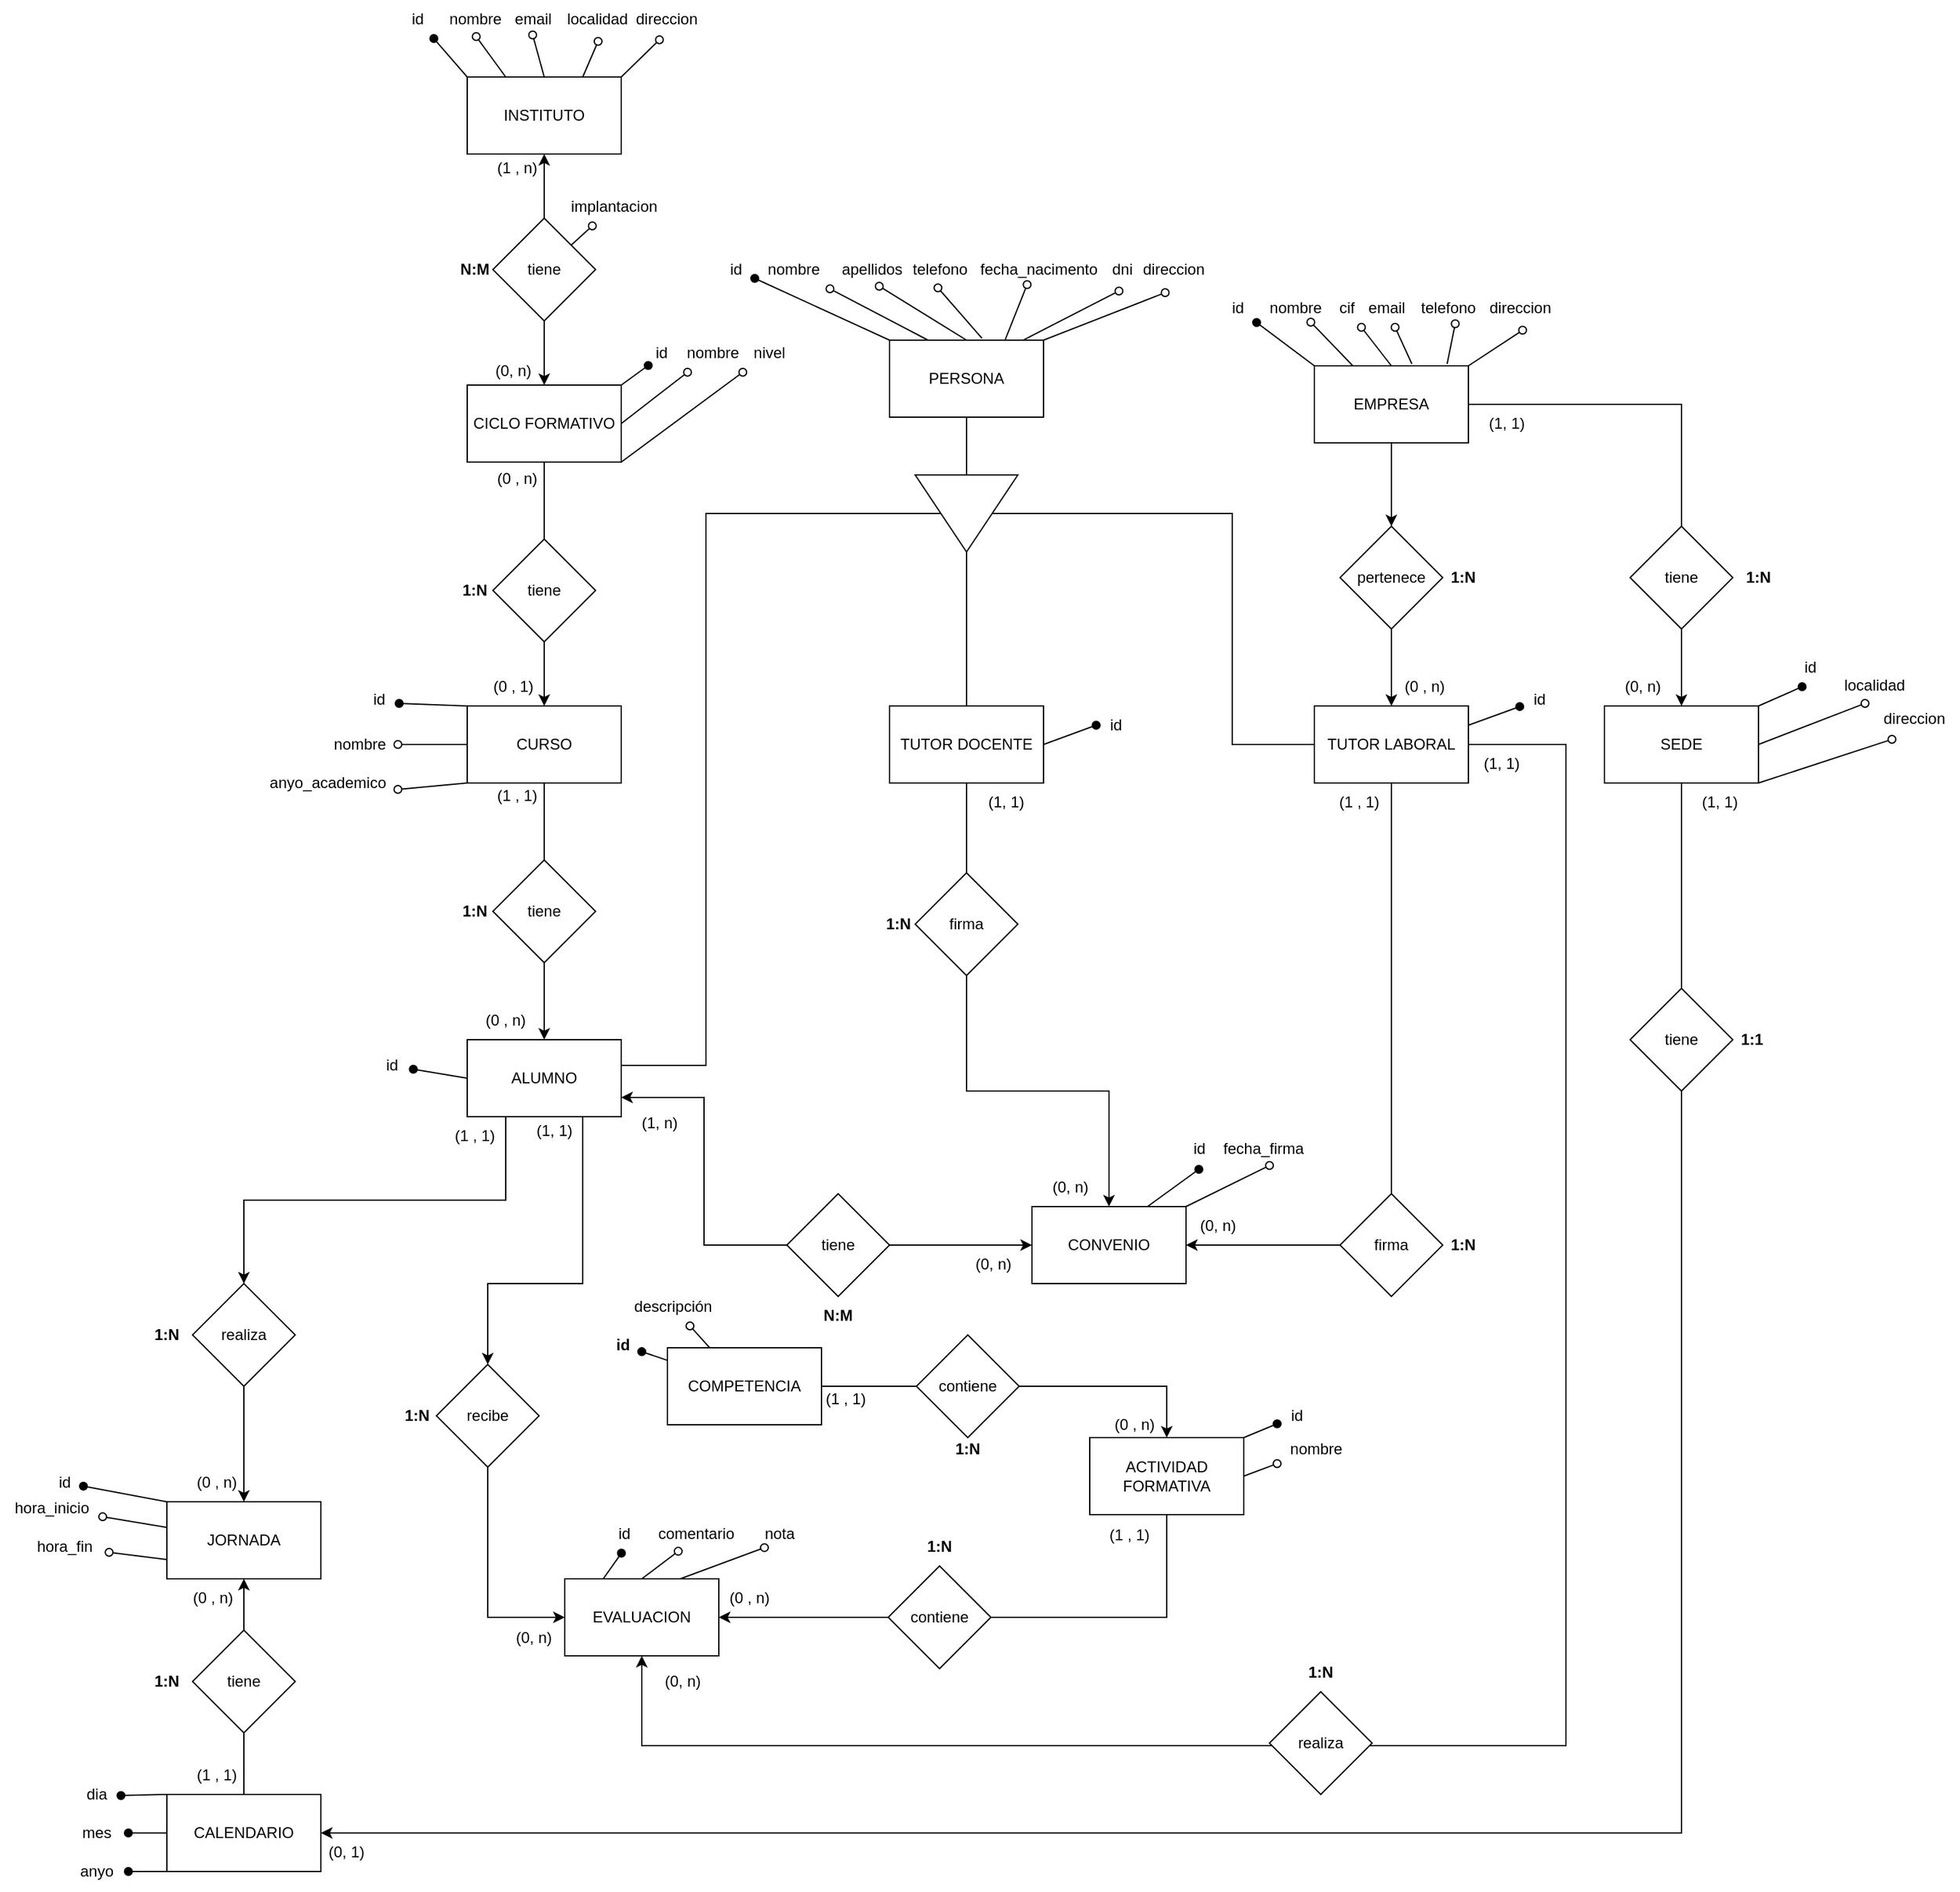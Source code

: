 <mxfile version="26.1.3" pages="2">
  <diagram name="Página-1" id="e_0wsC6TIL103NjYNLuy">
    <mxGraphModel grid="1" page="1" gridSize="10" guides="1" tooltips="1" connect="1" arrows="1" fold="1" pageScale="1" pageWidth="827" pageHeight="1169" math="0" shadow="0">
      <root>
        <mxCell id="0" />
        <mxCell id="1" parent="0" />
        <mxCell id="Tgz7Qvu2k7bWYLfT2SAW-34" style="edgeStyle=orthogonalEdgeStyle;rounded=0;orthogonalLoop=1;jettySize=auto;html=1;entryX=0.5;entryY=0;entryDx=0;entryDy=0;endArrow=none;startFill=1;startArrow=classic;" edge="1" parent="1" source="kP8dAD_jrm5b0dCdeW7q-1" target="Tgz7Qvu2k7bWYLfT2SAW-30">
          <mxGeometry relative="1" as="geometry" />
        </mxCell>
        <mxCell id="Tgz7Qvu2k7bWYLfT2SAW-71" style="rounded=0;orthogonalLoop=1;jettySize=auto;html=1;exitX=0;exitY=0;exitDx=0;exitDy=0;endArrow=oval;endFill=1;" edge="1" parent="1" source="kP8dAD_jrm5b0dCdeW7q-1" target="Tgz7Qvu2k7bWYLfT2SAW-65">
          <mxGeometry relative="1" as="geometry" />
        </mxCell>
        <mxCell id="kP8dAD_jrm5b0dCdeW7q-1" value="INSTITUTO" style="rounded=0;whiteSpace=wrap;html=1;" vertex="1" parent="1">
          <mxGeometry x="24" y="10" width="120" height="60" as="geometry" />
        </mxCell>
        <mxCell id="i2WU7JlJFQg8zrvrk9Qy-19" style="rounded=0;orthogonalLoop=1;jettySize=auto;html=1;exitX=1;exitY=0;exitDx=0;exitDy=0;endArrow=oval;endFill=1;" edge="1" parent="1" source="kP8dAD_jrm5b0dCdeW7q-2" target="i2WU7JlJFQg8zrvrk9Qy-14">
          <mxGeometry relative="1" as="geometry" />
        </mxCell>
        <mxCell id="i2WU7JlJFQg8zrvrk9Qy-20" style="rounded=0;orthogonalLoop=1;jettySize=auto;html=1;exitX=1;exitY=0.5;exitDx=0;exitDy=0;endArrow=oval;endFill=0;" edge="1" parent="1" source="kP8dAD_jrm5b0dCdeW7q-2" target="i2WU7JlJFQg8zrvrk9Qy-16">
          <mxGeometry relative="1" as="geometry" />
        </mxCell>
        <mxCell id="jyFi_7OY-xpQh8csej5u-14" style="edgeStyle=orthogonalEdgeStyle;rounded=0;orthogonalLoop=1;jettySize=auto;html=1;" edge="1" parent="1" source="jyFi_7OY-xpQh8csej5u-16" target="kP8dAD_jrm5b0dCdeW7q-4">
          <mxGeometry relative="1" as="geometry" />
        </mxCell>
        <mxCell id="kP8dAD_jrm5b0dCdeW7q-2" value="ACTIVIDAD FORMATIVA" style="rounded=0;whiteSpace=wrap;html=1;" vertex="1" parent="1">
          <mxGeometry x="509" y="1070" width="120" height="60" as="geometry" />
        </mxCell>
        <mxCell id="i2WU7JlJFQg8zrvrk9Qy-66" style="rounded=0;orthogonalLoop=1;jettySize=auto;html=1;exitX=0;exitY=0.5;exitDx=0;exitDy=0;endArrow=oval;endFill=1;" edge="1" parent="1" source="kP8dAD_jrm5b0dCdeW7q-3" target="i2WU7JlJFQg8zrvrk9Qy-50">
          <mxGeometry relative="1" as="geometry" />
        </mxCell>
        <mxCell id="i2WU7JlJFQg8zrvrk9Qy-67" style="rounded=0;orthogonalLoop=1;jettySize=auto;html=1;exitX=0;exitY=1;exitDx=0;exitDy=0;endArrow=oval;endFill=1;" edge="1" parent="1" source="kP8dAD_jrm5b0dCdeW7q-3" target="i2WU7JlJFQg8zrvrk9Qy-46">
          <mxGeometry relative="1" as="geometry" />
        </mxCell>
        <mxCell id="kP8dAD_jrm5b0dCdeW7q-3" value="CALENDARIO" style="rounded=0;whiteSpace=wrap;html=1;" vertex="1" parent="1">
          <mxGeometry x="-210" y="1348" width="120" height="60" as="geometry" />
        </mxCell>
        <mxCell id="kP8dAD_jrm5b0dCdeW7q-4" value="EVALUACION" style="rounded=0;whiteSpace=wrap;html=1;" vertex="1" parent="1">
          <mxGeometry x="100" y="1180" width="120" height="60" as="geometry" />
        </mxCell>
        <mxCell id="Tgz7Qvu2k7bWYLfT2SAW-111" style="rounded=0;orthogonalLoop=1;jettySize=auto;html=1;exitX=0;exitY=0;exitDx=0;exitDy=0;endArrow=oval;endFill=1;" edge="1" parent="1" source="kP8dAD_jrm5b0dCdeW7q-5" target="Tgz7Qvu2k7bWYLfT2SAW-105">
          <mxGeometry relative="1" as="geometry" />
        </mxCell>
        <mxCell id="Tgz7Qvu2k7bWYLfT2SAW-113" style="rounded=0;orthogonalLoop=1;jettySize=auto;html=1;exitX=0.5;exitY=0;exitDx=0;exitDy=0;endArrow=oval;endFill=0;" edge="1" parent="1" source="kP8dAD_jrm5b0dCdeW7q-5" target="Tgz7Qvu2k7bWYLfT2SAW-107">
          <mxGeometry relative="1" as="geometry" />
        </mxCell>
        <mxCell id="Tgz7Qvu2k7bWYLfT2SAW-114" style="rounded=0;orthogonalLoop=1;jettySize=auto;html=1;exitX=0.633;exitY=-0.025;exitDx=0;exitDy=0;endArrow=oval;endFill=0;exitPerimeter=0;" edge="1" parent="1" source="kP8dAD_jrm5b0dCdeW7q-5" target="Tgz7Qvu2k7bWYLfT2SAW-108">
          <mxGeometry relative="1" as="geometry" />
        </mxCell>
        <mxCell id="8JAtajd1r-GjUV28Kf3z-34" style="edgeStyle=orthogonalEdgeStyle;rounded=0;orthogonalLoop=1;jettySize=auto;html=1;exitX=0.5;exitY=1;exitDx=0;exitDy=0;entryX=0.5;entryY=0;entryDx=0;entryDy=0;" edge="1" parent="1" source="kP8dAD_jrm5b0dCdeW7q-5" target="Tgz7Qvu2k7bWYLfT2SAW-8">
          <mxGeometry relative="1" as="geometry" />
        </mxCell>
        <mxCell id="8JAtajd1r-GjUV28Kf3z-35" style="edgeStyle=orthogonalEdgeStyle;rounded=0;orthogonalLoop=1;jettySize=auto;html=1;entryX=0.5;entryY=0;entryDx=0;entryDy=0;endArrow=none;startFill=0;" edge="1" parent="1" source="kP8dAD_jrm5b0dCdeW7q-5" target="8JAtajd1r-GjUV28Kf3z-32">
          <mxGeometry relative="1" as="geometry" />
        </mxCell>
        <mxCell id="kP8dAD_jrm5b0dCdeW7q-5" value="EMPRESA" style="rounded=0;whiteSpace=wrap;html=1;" vertex="1" parent="1">
          <mxGeometry x="684" y="235" width="120" height="60" as="geometry" />
        </mxCell>
        <mxCell id="8JAtajd1r-GjUV28Kf3z-18" style="rounded=0;orthogonalLoop=1;jettySize=auto;html=1;exitX=0.75;exitY=0;exitDx=0;exitDy=0;entryX=0.5;entryY=1.033;entryDx=0;entryDy=0;entryPerimeter=0;endArrow=oval;endFill=1;" edge="1" parent="1" source="kP8dAD_jrm5b0dCdeW7q-6" target="8JAtajd1r-GjUV28Kf3z-20">
          <mxGeometry relative="1" as="geometry">
            <mxPoint x="570" y="820" as="targetPoint" />
          </mxGeometry>
        </mxCell>
        <mxCell id="8JAtajd1r-GjUV28Kf3z-19" style="rounded=0;orthogonalLoop=1;jettySize=auto;html=1;exitX=1;exitY=0;exitDx=0;exitDy=0;entryX=0.556;entryY=0.933;entryDx=0;entryDy=0;entryPerimeter=0;endArrow=oval;endFill=0;" edge="1" parent="1" source="kP8dAD_jrm5b0dCdeW7q-6" target="8JAtajd1r-GjUV28Kf3z-21">
          <mxGeometry relative="1" as="geometry">
            <mxPoint x="610" y="820" as="targetPoint" />
          </mxGeometry>
        </mxCell>
        <mxCell id="kP8dAD_jrm5b0dCdeW7q-6" value="CONVENIO" style="rounded=0;whiteSpace=wrap;html=1;" vertex="1" parent="1">
          <mxGeometry x="464" y="890" width="120" height="60" as="geometry" />
        </mxCell>
        <mxCell id="Tgz7Qvu2k7bWYLfT2SAW-37" style="edgeStyle=orthogonalEdgeStyle;rounded=0;orthogonalLoop=1;jettySize=auto;html=1;entryX=0.5;entryY=0;entryDx=0;entryDy=0;endArrow=none;startFill=0;" edge="1" parent="1" source="kP8dAD_jrm5b0dCdeW7q-7" target="Tgz7Qvu2k7bWYLfT2SAW-31">
          <mxGeometry relative="1" as="geometry" />
        </mxCell>
        <mxCell id="Tgz7Qvu2k7bWYLfT2SAW-80" style="rounded=0;orthogonalLoop=1;jettySize=auto;html=1;exitX=1;exitY=0;exitDx=0;exitDy=0;endArrow=oval;endFill=1;entryX=0.167;entryY=0.825;entryDx=0;entryDy=0;entryPerimeter=0;" edge="1" parent="1" source="kP8dAD_jrm5b0dCdeW7q-7" target="Tgz7Qvu2k7bWYLfT2SAW-77">
          <mxGeometry relative="1" as="geometry" />
        </mxCell>
        <mxCell id="Tgz7Qvu2k7bWYLfT2SAW-81" style="rounded=0;orthogonalLoop=1;jettySize=auto;html=1;exitX=1;exitY=0.5;exitDx=0;exitDy=0;endArrow=oval;endFill=0;" edge="1" parent="1" source="kP8dAD_jrm5b0dCdeW7q-7" target="Tgz7Qvu2k7bWYLfT2SAW-78">
          <mxGeometry relative="1" as="geometry" />
        </mxCell>
        <mxCell id="Tgz7Qvu2k7bWYLfT2SAW-82" style="rounded=0;orthogonalLoop=1;jettySize=auto;html=1;exitX=1;exitY=1;exitDx=0;exitDy=0;endArrow=oval;endFill=0;" edge="1" parent="1" source="kP8dAD_jrm5b0dCdeW7q-7" target="Tgz7Qvu2k7bWYLfT2SAW-79">
          <mxGeometry relative="1" as="geometry" />
        </mxCell>
        <mxCell id="kP8dAD_jrm5b0dCdeW7q-7" value="CICLO FORMATIVO" style="rounded=0;whiteSpace=wrap;html=1;" vertex="1" parent="1">
          <mxGeometry x="24" y="250" width="120" height="60" as="geometry" />
        </mxCell>
        <mxCell id="Tgz7Qvu2k7bWYLfT2SAW-39" style="edgeStyle=orthogonalEdgeStyle;rounded=0;orthogonalLoop=1;jettySize=auto;html=1;entryX=0.5;entryY=0;entryDx=0;entryDy=0;endArrow=none;startFill=0;" edge="1" parent="1" source="kP8dAD_jrm5b0dCdeW7q-8" target="Tgz7Qvu2k7bWYLfT2SAW-33">
          <mxGeometry relative="1" as="geometry" />
        </mxCell>
        <mxCell id="8JAtajd1r-GjUV28Kf3z-9" style="rounded=0;orthogonalLoop=1;jettySize=auto;html=1;exitX=0;exitY=0.5;exitDx=0;exitDy=0;endArrow=oval;endFill=0;" edge="1" parent="1" source="kP8dAD_jrm5b0dCdeW7q-8" target="8JAtajd1r-GjUV28Kf3z-5">
          <mxGeometry relative="1" as="geometry" />
        </mxCell>
        <mxCell id="kP8dAD_jrm5b0dCdeW7q-8" value="CURSO" style="rounded=0;whiteSpace=wrap;html=1;" vertex="1" parent="1">
          <mxGeometry x="24" y="500" width="120" height="60" as="geometry" />
        </mxCell>
        <mxCell id="8JAtajd1r-GjUV28Kf3z-12" style="rounded=0;orthogonalLoop=1;jettySize=auto;html=1;exitX=1;exitY=0.25;exitDx=0;exitDy=0;endArrow=oval;endFill=1;" edge="1" parent="1" source="kP8dAD_jrm5b0dCdeW7q-10" target="8JAtajd1r-GjUV28Kf3z-11">
          <mxGeometry relative="1" as="geometry" />
        </mxCell>
        <mxCell id="jyFi_7OY-xpQh8csej5u-11" style="edgeStyle=orthogonalEdgeStyle;rounded=0;orthogonalLoop=1;jettySize=auto;html=1;exitX=1;exitY=0.75;exitDx=0;exitDy=0;" edge="1" parent="1" source="jyFi_7OY-xpQh8csej5u-13" target="kP8dAD_jrm5b0dCdeW7q-4">
          <mxGeometry relative="1" as="geometry">
            <Array as="points">
              <mxPoint x="160" y="1310" />
            </Array>
          </mxGeometry>
        </mxCell>
        <mxCell id="kP8dAD_jrm5b0dCdeW7q-10" value="TUTOR LABORAL" style="rounded=0;whiteSpace=wrap;html=1;" vertex="1" parent="1">
          <mxGeometry x="684" y="500" width="120" height="60" as="geometry" />
        </mxCell>
        <mxCell id="i2WU7JlJFQg8zrvrk9Qy-12" style="edgeStyle=orthogonalEdgeStyle;rounded=0;orthogonalLoop=1;jettySize=auto;html=1;exitX=1;exitY=0.75;exitDx=0;exitDy=0;entryX=0;entryY=0.5;entryDx=0;entryDy=0;startArrow=classic;startFill=1;endArrow=none;endFill=1;" edge="1" parent="1" source="kP8dAD_jrm5b0dCdeW7q-11" target="i2WU7JlJFQg8zrvrk9Qy-11">
          <mxGeometry relative="1" as="geometry" />
        </mxCell>
        <mxCell id="i2WU7JlJFQg8zrvrk9Qy-34" style="edgeStyle=orthogonalEdgeStyle;rounded=0;orthogonalLoop=1;jettySize=auto;html=1;exitX=0.25;exitY=1;exitDx=0;exitDy=0;entryX=0.5;entryY=0;entryDx=0;entryDy=0;" edge="1" parent="1" source="kP8dAD_jrm5b0dCdeW7q-11" target="i2WU7JlJFQg8zrvrk9Qy-4">
          <mxGeometry relative="1" as="geometry" />
        </mxCell>
        <mxCell id="kP8dAD_jrm5b0dCdeW7q-11" value="ALUMNO" style="rounded=0;whiteSpace=wrap;html=1;" vertex="1" parent="1">
          <mxGeometry x="24" y="760" width="120" height="60" as="geometry" />
        </mxCell>
        <mxCell id="Tgz7Qvu2k7bWYLfT2SAW-27" style="edgeStyle=orthogonalEdgeStyle;rounded=0;orthogonalLoop=1;jettySize=auto;html=1;entryX=0.5;entryY=0;entryDx=0;entryDy=0;endArrow=none;startFill=0;" edge="1" parent="1" source="kP8dAD_jrm5b0dCdeW7q-13" target="Tgz7Qvu2k7bWYLfT2SAW-26">
          <mxGeometry relative="1" as="geometry" />
        </mxCell>
        <mxCell id="kP8dAD_jrm5b0dCdeW7q-13" value="TUTOR DOCENTE" style="rounded=0;whiteSpace=wrap;html=1;" vertex="1" parent="1">
          <mxGeometry x="353" y="500" width="120" height="60" as="geometry" />
        </mxCell>
        <mxCell id="Tgz7Qvu2k7bWYLfT2SAW-117" style="rounded=0;orthogonalLoop=1;jettySize=auto;html=1;exitX=1;exitY=0;exitDx=0;exitDy=0;entryX=0.3;entryY=1;entryDx=0;entryDy=0;entryPerimeter=0;endArrow=oval;endFill=1;" edge="1" parent="1" source="kP8dAD_jrm5b0dCdeW7q-26" target="Tgz7Qvu2k7bWYLfT2SAW-118">
          <mxGeometry relative="1" as="geometry">
            <mxPoint x="1086" y="465" as="targetPoint" />
          </mxGeometry>
        </mxCell>
        <mxCell id="kP8dAD_jrm5b0dCdeW7q-26" value="SEDE" style="whiteSpace=wrap;html=1;" vertex="1" parent="1">
          <mxGeometry x="910" y="500" width="120" height="60" as="geometry" />
        </mxCell>
        <mxCell id="Tgz7Qvu2k7bWYLfT2SAW-11" style="edgeStyle=orthogonalEdgeStyle;rounded=0;orthogonalLoop=1;jettySize=auto;html=1;entryX=0.5;entryY=0;entryDx=0;entryDy=0;" edge="1" parent="1" source="Tgz7Qvu2k7bWYLfT2SAW-8" target="kP8dAD_jrm5b0dCdeW7q-10">
          <mxGeometry relative="1" as="geometry" />
        </mxCell>
        <mxCell id="Tgz7Qvu2k7bWYLfT2SAW-8" value="pertenece" style="rhombus;whiteSpace=wrap;html=1;" vertex="1" parent="1">
          <mxGeometry x="704" y="360" width="80" height="80" as="geometry" />
        </mxCell>
        <mxCell id="Tgz7Qvu2k7bWYLfT2SAW-14" style="edgeStyle=orthogonalEdgeStyle;rounded=0;orthogonalLoop=1;jettySize=auto;html=1;entryX=1;entryY=0.5;entryDx=0;entryDy=0;" edge="1" parent="1" source="Tgz7Qvu2k7bWYLfT2SAW-12" target="kP8dAD_jrm5b0dCdeW7q-6">
          <mxGeometry relative="1" as="geometry" />
        </mxCell>
        <mxCell id="8JAtajd1r-GjUV28Kf3z-22" style="edgeStyle=orthogonalEdgeStyle;rounded=0;orthogonalLoop=1;jettySize=auto;html=1;exitX=0.5;exitY=0;exitDx=0;exitDy=0;endArrow=none;startFill=0;" edge="1" parent="1" source="Tgz7Qvu2k7bWYLfT2SAW-12" target="kP8dAD_jrm5b0dCdeW7q-10">
          <mxGeometry relative="1" as="geometry" />
        </mxCell>
        <mxCell id="Tgz7Qvu2k7bWYLfT2SAW-12" value="firma" style="rhombus;whiteSpace=wrap;html=1;" vertex="1" parent="1">
          <mxGeometry x="704" y="880" width="80" height="80" as="geometry" />
        </mxCell>
        <mxCell id="Tgz7Qvu2k7bWYLfT2SAW-59" style="edgeStyle=orthogonalEdgeStyle;rounded=0;orthogonalLoop=1;jettySize=auto;html=1;entryX=0.5;entryY=0;entryDx=0;entryDy=0;exitX=0.5;exitY=1;exitDx=0;exitDy=0;" edge="1" parent="1" source="Tgz7Qvu2k7bWYLfT2SAW-26" target="kP8dAD_jrm5b0dCdeW7q-6">
          <mxGeometry relative="1" as="geometry" />
        </mxCell>
        <mxCell id="Tgz7Qvu2k7bWYLfT2SAW-26" value="firma" style="rhombus;whiteSpace=wrap;html=1;" vertex="1" parent="1">
          <mxGeometry x="373" y="630" width="80" height="80" as="geometry" />
        </mxCell>
        <mxCell id="Tgz7Qvu2k7bWYLfT2SAW-35" style="edgeStyle=orthogonalEdgeStyle;rounded=0;orthogonalLoop=1;jettySize=auto;html=1;" edge="1" parent="1" source="Tgz7Qvu2k7bWYLfT2SAW-30" target="kP8dAD_jrm5b0dCdeW7q-7">
          <mxGeometry relative="1" as="geometry" />
        </mxCell>
        <mxCell id="Tgz7Qvu2k7bWYLfT2SAW-30" value="tiene" style="rhombus;whiteSpace=wrap;html=1;" vertex="1" parent="1">
          <mxGeometry x="44" y="120" width="80" height="80" as="geometry" />
        </mxCell>
        <mxCell id="Tgz7Qvu2k7bWYLfT2SAW-38" style="edgeStyle=orthogonalEdgeStyle;rounded=0;orthogonalLoop=1;jettySize=auto;html=1;entryX=0.5;entryY=0;entryDx=0;entryDy=0;" edge="1" parent="1" source="Tgz7Qvu2k7bWYLfT2SAW-31" target="kP8dAD_jrm5b0dCdeW7q-8">
          <mxGeometry relative="1" as="geometry" />
        </mxCell>
        <mxCell id="Tgz7Qvu2k7bWYLfT2SAW-31" value="tiene" style="rhombus;whiteSpace=wrap;html=1;" vertex="1" parent="1">
          <mxGeometry x="44" y="370" width="80" height="80" as="geometry" />
        </mxCell>
        <mxCell id="Tgz7Qvu2k7bWYLfT2SAW-40" style="edgeStyle=orthogonalEdgeStyle;rounded=0;orthogonalLoop=1;jettySize=auto;html=1;entryX=0.5;entryY=0;entryDx=0;entryDy=0;" edge="1" parent="1" source="Tgz7Qvu2k7bWYLfT2SAW-33" target="kP8dAD_jrm5b0dCdeW7q-11">
          <mxGeometry relative="1" as="geometry" />
        </mxCell>
        <mxCell id="Tgz7Qvu2k7bWYLfT2SAW-33" value="tiene" style="rhombus;whiteSpace=wrap;html=1;" vertex="1" parent="1">
          <mxGeometry x="44" y="620" width="80" height="80" as="geometry" />
        </mxCell>
        <mxCell id="Tgz7Qvu2k7bWYLfT2SAW-65" value="id" style="text;html=1;align=center;verticalAlign=middle;resizable=0;points=[];autosize=1;strokeColor=none;fillColor=none;" vertex="1" parent="1">
          <mxGeometry x="-30" y="-50" width="30" height="30" as="geometry" />
        </mxCell>
        <mxCell id="Tgz7Qvu2k7bWYLfT2SAW-67" value="nombre" style="text;html=1;align=center;verticalAlign=middle;resizable=0;points=[];autosize=1;strokeColor=none;fillColor=none;" vertex="1" parent="1">
          <mxGeometry y="-50" width="60" height="30" as="geometry" />
        </mxCell>
        <mxCell id="Tgz7Qvu2k7bWYLfT2SAW-69" value="direccion" style="text;html=1;align=center;verticalAlign=middle;resizable=0;points=[];autosize=1;strokeColor=none;fillColor=none;" vertex="1" parent="1">
          <mxGeometry x="144" y="-50" width="70" height="30" as="geometry" />
        </mxCell>
        <mxCell id="Tgz7Qvu2k7bWYLfT2SAW-70" value="localidad" style="text;html=1;align=center;verticalAlign=middle;resizable=0;points=[];autosize=1;strokeColor=none;fillColor=none;" vertex="1" parent="1">
          <mxGeometry x="90" y="-50" width="70" height="30" as="geometry" />
        </mxCell>
        <mxCell id="Tgz7Qvu2k7bWYLfT2SAW-72" style="rounded=0;orthogonalLoop=1;jettySize=auto;html=1;exitX=0.25;exitY=0;exitDx=0;exitDy=0;entryX=0.517;entryY=0.95;entryDx=0;entryDy=0;entryPerimeter=0;endArrow=oval;endFill=0;" edge="1" parent="1" source="kP8dAD_jrm5b0dCdeW7q-1" target="Tgz7Qvu2k7bWYLfT2SAW-67">
          <mxGeometry relative="1" as="geometry" />
        </mxCell>
        <mxCell id="Tgz7Qvu2k7bWYLfT2SAW-73" style="rounded=0;orthogonalLoop=1;jettySize=auto;html=1;exitX=0.75;exitY=0;exitDx=0;exitDy=0;entryX=0.514;entryY=1.075;entryDx=0;entryDy=0;entryPerimeter=0;endArrow=oval;endFill=0;" edge="1" parent="1" source="kP8dAD_jrm5b0dCdeW7q-1" target="Tgz7Qvu2k7bWYLfT2SAW-70">
          <mxGeometry relative="1" as="geometry" />
        </mxCell>
        <mxCell id="Tgz7Qvu2k7bWYLfT2SAW-74" style="rounded=0;orthogonalLoop=1;jettySize=auto;html=1;exitX=1;exitY=0;exitDx=0;exitDy=0;entryX=0.425;entryY=1.033;entryDx=0;entryDy=0;entryPerimeter=0;endArrow=oval;endFill=0;" edge="1" parent="1" source="kP8dAD_jrm5b0dCdeW7q-1" target="Tgz7Qvu2k7bWYLfT2SAW-69">
          <mxGeometry relative="1" as="geometry" />
        </mxCell>
        <mxCell id="Tgz7Qvu2k7bWYLfT2SAW-75" value="email" style="text;html=1;align=center;verticalAlign=middle;resizable=0;points=[];autosize=1;strokeColor=none;fillColor=none;" vertex="1" parent="1">
          <mxGeometry x="50" y="-50" width="50" height="30" as="geometry" />
        </mxCell>
        <mxCell id="Tgz7Qvu2k7bWYLfT2SAW-76" style="rounded=0;orthogonalLoop=1;jettySize=auto;html=1;exitX=0.5;exitY=0;exitDx=0;exitDy=0;entryX=0.5;entryY=0.908;entryDx=0;entryDy=0;entryPerimeter=0;endArrow=oval;endFill=0;" edge="1" parent="1" source="kP8dAD_jrm5b0dCdeW7q-1" target="Tgz7Qvu2k7bWYLfT2SAW-75">
          <mxGeometry relative="1" as="geometry" />
        </mxCell>
        <mxCell id="Tgz7Qvu2k7bWYLfT2SAW-77" value="id" style="text;html=1;align=center;verticalAlign=middle;resizable=0;points=[];autosize=1;strokeColor=none;fillColor=none;" vertex="1" parent="1">
          <mxGeometry x="160" y="210" width="30" height="30" as="geometry" />
        </mxCell>
        <mxCell id="Tgz7Qvu2k7bWYLfT2SAW-78" value="nombre" style="text;html=1;align=center;verticalAlign=middle;resizable=0;points=[];autosize=1;strokeColor=none;fillColor=none;" vertex="1" parent="1">
          <mxGeometry x="185" y="210" width="60" height="30" as="geometry" />
        </mxCell>
        <mxCell id="Tgz7Qvu2k7bWYLfT2SAW-79" value="nivel" style="text;html=1;align=center;verticalAlign=middle;resizable=0;points=[];autosize=1;strokeColor=none;fillColor=none;" vertex="1" parent="1">
          <mxGeometry x="234" y="210" width="50" height="30" as="geometry" />
        </mxCell>
        <mxCell id="2BAsR_BSLu4NLGfuRWQs-3" style="edgeStyle=orthogonalEdgeStyle;rounded=0;orthogonalLoop=1;jettySize=auto;html=1;endArrow=none;startFill=0;" edge="1" parent="1" source="2BAsR_BSLu4NLGfuRWQs-1" target="2BAsR_BSLu4NLGfuRWQs-2">
          <mxGeometry relative="1" as="geometry" />
        </mxCell>
        <mxCell id="Tgz7Qvu2k7bWYLfT2SAW-92" style="rounded=0;orthogonalLoop=1;jettySize=auto;html=1;exitX=0.25;exitY=0;exitDx=0;exitDy=0;endArrow=oval;endFill=0;" edge="1" parent="1" source="2BAsR_BSLu4NLGfuRWQs-1" target="Tgz7Qvu2k7bWYLfT2SAW-84">
          <mxGeometry relative="1" as="geometry" />
        </mxCell>
        <mxCell id="2BAsR_BSLu4NLGfuRWQs-1" value="PERSONA" style="rounded=0;whiteSpace=wrap;html=1;" vertex="1" parent="1">
          <mxGeometry x="353" y="215" width="120" height="60" as="geometry" />
        </mxCell>
        <mxCell id="2BAsR_BSLu4NLGfuRWQs-4" style="edgeStyle=orthogonalEdgeStyle;rounded=0;orthogonalLoop=1;jettySize=auto;html=1;exitX=0.5;exitY=1;exitDx=0;exitDy=0;endArrow=none;startFill=0;" edge="1" parent="1" source="2BAsR_BSLu4NLGfuRWQs-2" target="kP8dAD_jrm5b0dCdeW7q-11">
          <mxGeometry relative="1" as="geometry">
            <Array as="points">
              <mxPoint x="210" y="350" />
              <mxPoint x="210" y="780" />
            </Array>
          </mxGeometry>
        </mxCell>
        <mxCell id="2BAsR_BSLu4NLGfuRWQs-6" style="edgeStyle=orthogonalEdgeStyle;rounded=0;orthogonalLoop=1;jettySize=auto;html=1;endArrow=none;startFill=0;" edge="1" parent="1" source="2BAsR_BSLu4NLGfuRWQs-2" target="kP8dAD_jrm5b0dCdeW7q-10">
          <mxGeometry relative="1" as="geometry">
            <Array as="points">
              <mxPoint x="620" y="350" />
              <mxPoint x="620" y="530" />
            </Array>
          </mxGeometry>
        </mxCell>
        <mxCell id="8JAtajd1r-GjUV28Kf3z-17" style="edgeStyle=orthogonalEdgeStyle;rounded=0;orthogonalLoop=1;jettySize=auto;html=1;entryX=0.5;entryY=0;entryDx=0;entryDy=0;endArrow=none;startFill=0;" edge="1" parent="1" source="2BAsR_BSLu4NLGfuRWQs-2" target="kP8dAD_jrm5b0dCdeW7q-13">
          <mxGeometry relative="1" as="geometry" />
        </mxCell>
        <mxCell id="2BAsR_BSLu4NLGfuRWQs-2" value="" style="triangle;whiteSpace=wrap;html=1;rotation=90;" vertex="1" parent="1">
          <mxGeometry x="383" y="310" width="60" height="80" as="geometry" />
        </mxCell>
        <mxCell id="2BAsR_BSLu4NLGfuRWQs-7" value="&lt;b&gt;N:M&lt;/b&gt;" style="text;html=1;align=center;verticalAlign=middle;whiteSpace=wrap;rounded=0;" vertex="1" parent="1">
          <mxGeometry y="145" width="60" height="30" as="geometry" />
        </mxCell>
        <mxCell id="Tgz7Qvu2k7bWYLfT2SAW-83" value="id" style="text;html=1;align=center;verticalAlign=middle;resizable=0;points=[];autosize=1;strokeColor=none;fillColor=none;" vertex="1" parent="1">
          <mxGeometry x="218" y="145" width="30" height="30" as="geometry" />
        </mxCell>
        <mxCell id="Tgz7Qvu2k7bWYLfT2SAW-84" value="nombre" style="text;html=1;align=center;verticalAlign=middle;resizable=0;points=[];autosize=1;strokeColor=none;fillColor=none;" vertex="1" parent="1">
          <mxGeometry x="248" y="145" width="60" height="30" as="geometry" />
        </mxCell>
        <mxCell id="2BAsR_BSLu4NLGfuRWQs-8" value="(0, n)" style="text;html=1;align=center;verticalAlign=middle;whiteSpace=wrap;rounded=0;" vertex="1" parent="1">
          <mxGeometry x="30" y="224" width="60" height="30" as="geometry" />
        </mxCell>
        <mxCell id="Tgz7Qvu2k7bWYLfT2SAW-87" value="fecha_nacimento" style="text;html=1;align=center;verticalAlign=middle;resizable=0;points=[];autosize=1;strokeColor=none;fillColor=none;" vertex="1" parent="1">
          <mxGeometry x="414" y="145" width="110" height="30" as="geometry" />
        </mxCell>
        <mxCell id="Tgz7Qvu2k7bWYLfT2SAW-85" value="apellidos" style="text;html=1;align=center;verticalAlign=middle;resizable=0;points=[];autosize=1;strokeColor=none;fillColor=none;" vertex="1" parent="1">
          <mxGeometry x="304" y="145" width="70" height="30" as="geometry" />
        </mxCell>
        <mxCell id="Tgz7Qvu2k7bWYLfT2SAW-88" value="dni" style="text;html=1;align=center;verticalAlign=middle;resizable=0;points=[];autosize=1;strokeColor=none;fillColor=none;" vertex="1" parent="1">
          <mxGeometry x="514" y="145" width="40" height="30" as="geometry" />
        </mxCell>
        <mxCell id="Tgz7Qvu2k7bWYLfT2SAW-89" value="telefono" style="text;html=1;align=center;verticalAlign=middle;resizable=0;points=[];autosize=1;strokeColor=none;fillColor=none;" vertex="1" parent="1">
          <mxGeometry x="357" y="145" width="70" height="30" as="geometry" />
        </mxCell>
        <mxCell id="Tgz7Qvu2k7bWYLfT2SAW-90" value="direccion" style="text;html=1;align=center;verticalAlign=middle;resizable=0;points=[];autosize=1;strokeColor=none;fillColor=none;" vertex="1" parent="1">
          <mxGeometry x="539" y="145" width="70" height="30" as="geometry" />
        </mxCell>
        <mxCell id="Tgz7Qvu2k7bWYLfT2SAW-91" style="rounded=0;orthogonalLoop=1;jettySize=auto;html=1;exitX=0;exitY=0;exitDx=0;exitDy=0;endArrow=oval;endFill=1;" edge="1" parent="1" source="2BAsR_BSLu4NLGfuRWQs-1" target="Tgz7Qvu2k7bWYLfT2SAW-83">
          <mxGeometry relative="1" as="geometry" />
        </mxCell>
        <mxCell id="Tgz7Qvu2k7bWYLfT2SAW-93" style="rounded=0;orthogonalLoop=1;jettySize=auto;html=1;exitX=0.5;exitY=0;exitDx=0;exitDy=0;entryX=0.586;entryY=0.933;entryDx=0;entryDy=0;entryPerimeter=0;endArrow=oval;endFill=0;" edge="1" parent="1" source="2BAsR_BSLu4NLGfuRWQs-1" target="Tgz7Qvu2k7bWYLfT2SAW-85">
          <mxGeometry relative="1" as="geometry" />
        </mxCell>
        <mxCell id="Tgz7Qvu2k7bWYLfT2SAW-94" style="rounded=0;orthogonalLoop=1;jettySize=auto;html=1;exitX=0.75;exitY=0;exitDx=0;exitDy=0;entryX=0.42;entryY=0.892;entryDx=0;entryDy=0;entryPerimeter=0;endArrow=oval;endFill=0;" edge="1" parent="1" source="2BAsR_BSLu4NLGfuRWQs-1" target="Tgz7Qvu2k7bWYLfT2SAW-87">
          <mxGeometry relative="1" as="geometry" />
        </mxCell>
        <mxCell id="Tgz7Qvu2k7bWYLfT2SAW-95" style="rounded=0;orthogonalLoop=1;jettySize=auto;html=1;exitX=0.871;exitY=-0.004;exitDx=0;exitDy=0;entryX=0.444;entryY=1.058;entryDx=0;entryDy=0;entryPerimeter=0;endArrow=oval;endFill=0;exitPerimeter=0;" edge="1" parent="1" source="2BAsR_BSLu4NLGfuRWQs-1" target="Tgz7Qvu2k7bWYLfT2SAW-88">
          <mxGeometry relative="1" as="geometry" />
        </mxCell>
        <mxCell id="Tgz7Qvu2k7bWYLfT2SAW-96" style="rounded=0;orthogonalLoop=1;jettySize=auto;html=1;exitX=0.6;exitY=-0.025;exitDx=0;exitDy=0;entryX=0.482;entryY=0.975;entryDx=0;entryDy=0;entryPerimeter=0;endArrow=oval;endFill=0;exitPerimeter=0;" edge="1" parent="1" source="2BAsR_BSLu4NLGfuRWQs-1" target="Tgz7Qvu2k7bWYLfT2SAW-89">
          <mxGeometry relative="1" as="geometry" />
        </mxCell>
        <mxCell id="Tgz7Qvu2k7bWYLfT2SAW-98" style="rounded=0;orthogonalLoop=1;jettySize=auto;html=1;exitX=1;exitY=0;exitDx=0;exitDy=0;entryX=0.411;entryY=1.1;entryDx=0;entryDy=0;entryPerimeter=0;endArrow=oval;endFill=0;" edge="1" parent="1" source="2BAsR_BSLu4NLGfuRWQs-1" target="Tgz7Qvu2k7bWYLfT2SAW-90">
          <mxGeometry relative="1" as="geometry" />
        </mxCell>
        <mxCell id="2BAsR_BSLu4NLGfuRWQs-9" value="(1 , n)" style="text;html=1;align=center;verticalAlign=middle;whiteSpace=wrap;rounded=0;" vertex="1" parent="1">
          <mxGeometry x="33" y="66" width="60" height="30" as="geometry" />
        </mxCell>
        <mxCell id="2BAsR_BSLu4NLGfuRWQs-11" style="rounded=0;orthogonalLoop=1;jettySize=auto;html=1;endArrow=none;startFill=0;startArrow=oval;" edge="1" parent="1" source="2BAsR_BSLu4NLGfuRWQs-10" target="Tgz7Qvu2k7bWYLfT2SAW-30">
          <mxGeometry relative="1" as="geometry" />
        </mxCell>
        <mxCell id="2BAsR_BSLu4NLGfuRWQs-10" value="implantacion" style="text;html=1;align=center;verticalAlign=middle;resizable=0;points=[];autosize=1;strokeColor=none;fillColor=none;" vertex="1" parent="1">
          <mxGeometry x="93" y="96" width="90" height="30" as="geometry" />
        </mxCell>
        <mxCell id="2BAsR_BSLu4NLGfuRWQs-12" value="&lt;b&gt;1:N&lt;/b&gt;" style="text;html=1;align=center;verticalAlign=middle;whiteSpace=wrap;rounded=0;" vertex="1" parent="1">
          <mxGeometry y="395" width="60" height="30" as="geometry" />
        </mxCell>
        <mxCell id="2BAsR_BSLu4NLGfuRWQs-13" value="(0 , n)" style="text;html=1;align=center;verticalAlign=middle;whiteSpace=wrap;rounded=0;" vertex="1" parent="1">
          <mxGeometry x="33" y="308" width="60" height="30" as="geometry" />
        </mxCell>
        <mxCell id="2BAsR_BSLu4NLGfuRWQs-14" value="(0 , 1)" style="text;html=1;align=center;verticalAlign=middle;whiteSpace=wrap;rounded=0;" vertex="1" parent="1">
          <mxGeometry x="30" y="470" width="60" height="30" as="geometry" />
        </mxCell>
        <mxCell id="Tgz7Qvu2k7bWYLfT2SAW-105" value="id" style="text;html=1;align=center;verticalAlign=middle;resizable=0;points=[];autosize=1;strokeColor=none;fillColor=none;" vertex="1" parent="1">
          <mxGeometry x="609" y="175" width="30" height="30" as="geometry" />
        </mxCell>
        <mxCell id="2BAsR_BSLu4NLGfuRWQs-15" value="&lt;b&gt;1:N&lt;/b&gt;" style="text;html=1;align=center;verticalAlign=middle;whiteSpace=wrap;rounded=0;" vertex="1" parent="1">
          <mxGeometry y="645" width="60" height="30" as="geometry" />
        </mxCell>
        <mxCell id="Tgz7Qvu2k7bWYLfT2SAW-106" value="nombre" style="text;html=1;align=center;verticalAlign=middle;resizable=0;points=[];autosize=1;strokeColor=none;fillColor=none;" vertex="1" parent="1">
          <mxGeometry x="639" y="175" width="60" height="30" as="geometry" />
        </mxCell>
        <mxCell id="Tgz7Qvu2k7bWYLfT2SAW-107" value="cif" style="text;html=1;align=center;verticalAlign=middle;resizable=0;points=[];autosize=1;strokeColor=none;fillColor=none;" vertex="1" parent="1">
          <mxGeometry x="689" y="175" width="40" height="30" as="geometry" />
        </mxCell>
        <mxCell id="Tgz7Qvu2k7bWYLfT2SAW-108" value="email" style="text;html=1;align=center;verticalAlign=middle;resizable=0;points=[];autosize=1;strokeColor=none;fillColor=none;" vertex="1" parent="1">
          <mxGeometry x="715" y="175" width="50" height="30" as="geometry" />
        </mxCell>
        <mxCell id="Tgz7Qvu2k7bWYLfT2SAW-109" value="telefono" style="text;html=1;align=center;verticalAlign=middle;resizable=0;points=[];autosize=1;strokeColor=none;fillColor=none;" vertex="1" parent="1">
          <mxGeometry x="753" y="175" width="70" height="30" as="geometry" />
        </mxCell>
        <mxCell id="Tgz7Qvu2k7bWYLfT2SAW-110" value="direccion" style="text;html=1;align=center;verticalAlign=middle;resizable=0;points=[];autosize=1;strokeColor=none;fillColor=none;" vertex="1" parent="1">
          <mxGeometry x="809" y="175" width="70" height="30" as="geometry" />
        </mxCell>
        <mxCell id="2BAsR_BSLu4NLGfuRWQs-17" value="(0 , n)" style="text;html=1;align=center;verticalAlign=middle;whiteSpace=wrap;rounded=0;" vertex="1" parent="1">
          <mxGeometry x="24" y="730" width="60" height="30" as="geometry" />
        </mxCell>
        <mxCell id="2BAsR_BSLu4NLGfuRWQs-16" value="(1 , 1)" style="text;html=1;align=center;verticalAlign=middle;whiteSpace=wrap;rounded=0;" vertex="1" parent="1">
          <mxGeometry x="33" y="555" width="60" height="30" as="geometry" />
        </mxCell>
        <mxCell id="Tgz7Qvu2k7bWYLfT2SAW-116" style="rounded=0;orthogonalLoop=1;jettySize=auto;html=1;exitX=1;exitY=0;exitDx=0;exitDy=0;entryX=0.532;entryY=1.075;entryDx=0;entryDy=0;entryPerimeter=0;endArrow=oval;endFill=0;" edge="1" parent="1" source="kP8dAD_jrm5b0dCdeW7q-5" target="Tgz7Qvu2k7bWYLfT2SAW-110">
          <mxGeometry relative="1" as="geometry" />
        </mxCell>
        <mxCell id="Tgz7Qvu2k7bWYLfT2SAW-112" style="rounded=0;orthogonalLoop=1;jettySize=auto;html=1;exitX=0.25;exitY=0;exitDx=0;exitDy=0;entryX=0.704;entryY=0.867;entryDx=0;entryDy=0;entryPerimeter=0;endArrow=oval;endFill=0;" edge="1" parent="1" source="kP8dAD_jrm5b0dCdeW7q-5" target="Tgz7Qvu2k7bWYLfT2SAW-106">
          <mxGeometry relative="1" as="geometry" />
        </mxCell>
        <mxCell id="Tgz7Qvu2k7bWYLfT2SAW-115" style="rounded=0;orthogonalLoop=1;jettySize=auto;html=1;exitX=0.862;exitY=-0.025;exitDx=0;exitDy=0;entryX=0.582;entryY=0.908;entryDx=0;entryDy=0;entryPerimeter=0;endArrow=oval;endFill=0;exitPerimeter=0;" edge="1" parent="1" source="kP8dAD_jrm5b0dCdeW7q-5" target="Tgz7Qvu2k7bWYLfT2SAW-109">
          <mxGeometry relative="1" as="geometry" />
        </mxCell>
        <mxCell id="Tgz7Qvu2k7bWYLfT2SAW-118" value="id" style="text;html=1;align=center;verticalAlign=middle;resizable=0;points=[];autosize=1;strokeColor=none;fillColor=none;" vertex="1" parent="1">
          <mxGeometry x="1055" y="455" width="30" height="30" as="geometry" />
        </mxCell>
        <mxCell id="Tgz7Qvu2k7bWYLfT2SAW-119" value="localidad" style="text;html=1;align=center;verticalAlign=middle;resizable=0;points=[];autosize=1;strokeColor=none;fillColor=none;" vertex="1" parent="1">
          <mxGeometry x="1085" y="469" width="70" height="30" as="geometry" />
        </mxCell>
        <mxCell id="Tgz7Qvu2k7bWYLfT2SAW-120" value="direccion" style="text;html=1;align=center;verticalAlign=middle;resizable=0;points=[];autosize=1;strokeColor=none;fillColor=none;" vertex="1" parent="1">
          <mxGeometry x="1116" y="495" width="70" height="30" as="geometry" />
        </mxCell>
        <mxCell id="8JAtajd1r-GjUV28Kf3z-1" style="rounded=0;orthogonalLoop=1;jettySize=auto;html=1;exitX=1;exitY=0.5;exitDx=0;exitDy=0;endArrow=oval;endFill=0;entryX=0.4;entryY=0.967;entryDx=0;entryDy=0;entryPerimeter=0;" edge="1" parent="1" source="kP8dAD_jrm5b0dCdeW7q-26" target="Tgz7Qvu2k7bWYLfT2SAW-119">
          <mxGeometry relative="1" as="geometry">
            <mxPoint x="1096" y="505" as="targetPoint" />
          </mxGeometry>
        </mxCell>
        <mxCell id="8JAtajd1r-GjUV28Kf3z-2" style="rounded=0;orthogonalLoop=1;jettySize=auto;html=1;exitX=1;exitY=1;exitDx=0;exitDy=0;endArrow=oval;endFill=0;entryX=0.257;entryY=1.033;entryDx=0;entryDy=0;entryPerimeter=0;" edge="1" parent="1" source="kP8dAD_jrm5b0dCdeW7q-26" target="Tgz7Qvu2k7bWYLfT2SAW-120">
          <mxGeometry relative="1" as="geometry">
            <mxPoint x="1086" y="555" as="targetPoint" />
          </mxGeometry>
        </mxCell>
        <mxCell id="8JAtajd1r-GjUV28Kf3z-3" value="id" style="text;html=1;align=center;verticalAlign=middle;resizable=0;points=[];autosize=1;strokeColor=none;fillColor=none;" vertex="1" parent="1">
          <mxGeometry x="-60" y="480" width="30" height="30" as="geometry" />
        </mxCell>
        <mxCell id="8JAtajd1r-GjUV28Kf3z-5" value="nombre" style="text;html=1;align=center;verticalAlign=middle;resizable=0;points=[];autosize=1;strokeColor=none;fillColor=none;" vertex="1" parent="1">
          <mxGeometry x="-90" y="515" width="60" height="30" as="geometry" />
        </mxCell>
        <mxCell id="8JAtajd1r-GjUV28Kf3z-6" value="anyo_academico" style="text;html=1;align=center;verticalAlign=middle;resizable=0;points=[];autosize=1;strokeColor=none;fillColor=none;" vertex="1" parent="1">
          <mxGeometry x="-140" y="545" width="110" height="30" as="geometry" />
        </mxCell>
        <mxCell id="8JAtajd1r-GjUV28Kf3z-8" style="rounded=0;orthogonalLoop=1;jettySize=auto;html=1;exitX=0;exitY=0;exitDx=0;exitDy=0;entryX=1.033;entryY=0.6;entryDx=0;entryDy=0;entryPerimeter=0;endArrow=oval;endFill=1;" edge="1" parent="1" source="kP8dAD_jrm5b0dCdeW7q-8" target="8JAtajd1r-GjUV28Kf3z-3">
          <mxGeometry relative="1" as="geometry" />
        </mxCell>
        <mxCell id="8JAtajd1r-GjUV28Kf3z-10" style="rounded=0;orthogonalLoop=1;jettySize=auto;html=1;exitX=0;exitY=1;exitDx=0;exitDy=0;entryX=1;entryY=0.667;entryDx=0;entryDy=0;entryPerimeter=0;endArrow=oval;endFill=0;" edge="1" parent="1" source="kP8dAD_jrm5b0dCdeW7q-8" target="8JAtajd1r-GjUV28Kf3z-6">
          <mxGeometry relative="1" as="geometry" />
        </mxCell>
        <mxCell id="8JAtajd1r-GjUV28Kf3z-11" value="id" style="text;html=1;align=center;verticalAlign=middle;resizable=0;points=[];autosize=1;strokeColor=none;fillColor=none;" vertex="1" parent="1">
          <mxGeometry x="844" y="480" width="30" height="30" as="geometry" />
        </mxCell>
        <mxCell id="8JAtajd1r-GjUV28Kf3z-13" value="id" style="text;html=1;align=center;verticalAlign=middle;resizable=0;points=[];autosize=1;strokeColor=none;fillColor=none;" vertex="1" parent="1">
          <mxGeometry x="-50" y="765" width="30" height="30" as="geometry" />
        </mxCell>
        <mxCell id="8JAtajd1r-GjUV28Kf3z-14" style="rounded=0;orthogonalLoop=1;jettySize=auto;html=1;exitX=0;exitY=0.5;exitDx=0;exitDy=0;entryX=1.067;entryY=0.6;entryDx=0;entryDy=0;entryPerimeter=0;endArrow=oval;endFill=1;" edge="1" parent="1" source="kP8dAD_jrm5b0dCdeW7q-11" target="8JAtajd1r-GjUV28Kf3z-13">
          <mxGeometry relative="1" as="geometry" />
        </mxCell>
        <mxCell id="8JAtajd1r-GjUV28Kf3z-15" value="id" style="text;html=1;align=center;verticalAlign=middle;resizable=0;points=[];autosize=1;strokeColor=none;fillColor=none;" vertex="1" parent="1">
          <mxGeometry x="514" y="500" width="30" height="30" as="geometry" />
        </mxCell>
        <mxCell id="8JAtajd1r-GjUV28Kf3z-16" style="rounded=0;orthogonalLoop=1;jettySize=auto;html=1;exitX=1;exitY=0.5;exitDx=0;exitDy=0;entryX=0;entryY=0.5;entryDx=0;entryDy=0;entryPerimeter=0;endArrow=oval;endFill=1;" edge="1" parent="1" source="kP8dAD_jrm5b0dCdeW7q-13" target="8JAtajd1r-GjUV28Kf3z-15">
          <mxGeometry relative="1" as="geometry" />
        </mxCell>
        <mxCell id="PihBVYOYtar03Roq_LLk-1" value="&lt;b&gt;1:N&lt;/b&gt;" style="text;html=1;align=center;verticalAlign=middle;whiteSpace=wrap;rounded=0;" vertex="1" parent="1">
          <mxGeometry x="770" y="385" width="60" height="30" as="geometry" />
        </mxCell>
        <mxCell id="PihBVYOYtar03Roq_LLk-3" value="(0 , n)" style="text;html=1;align=center;verticalAlign=middle;whiteSpace=wrap;rounded=0;" vertex="1" parent="1">
          <mxGeometry x="740" y="470" width="60" height="30" as="geometry" />
        </mxCell>
        <mxCell id="PihBVYOYtar03Roq_LLk-4" value="&lt;b&gt;1:N&lt;/b&gt;" style="text;html=1;align=center;verticalAlign=middle;whiteSpace=wrap;rounded=0;" vertex="1" parent="1">
          <mxGeometry x="770" y="905" width="60" height="30" as="geometry" />
        </mxCell>
        <mxCell id="PihBVYOYtar03Roq_LLk-5" value="(1 , 1)" style="text;html=1;align=center;verticalAlign=middle;whiteSpace=wrap;rounded=0;" vertex="1" parent="1">
          <mxGeometry x="689" y="560" width="60" height="30" as="geometry" />
        </mxCell>
        <mxCell id="8JAtajd1r-GjUV28Kf3z-20" value="id" style="text;html=1;align=center;verticalAlign=middle;resizable=0;points=[];autosize=1;strokeColor=none;fillColor=none;" vertex="1" parent="1">
          <mxGeometry x="579" y="830" width="30" height="30" as="geometry" />
        </mxCell>
        <mxCell id="PihBVYOYtar03Roq_LLk-8" value="(0, n)" style="text;html=1;align=center;verticalAlign=middle;whiteSpace=wrap;rounded=0;" vertex="1" parent="1">
          <mxGeometry x="464" y="860" width="60" height="30" as="geometry" />
        </mxCell>
        <mxCell id="8JAtajd1r-GjUV28Kf3z-21" value="fecha_firma" style="text;html=1;align=center;verticalAlign=middle;resizable=0;points=[];autosize=1;strokeColor=none;fillColor=none;" vertex="1" parent="1">
          <mxGeometry x="599" y="830" width="90" height="30" as="geometry" />
        </mxCell>
        <mxCell id="PihBVYOYtar03Roq_LLk-9" value="(1, 1)" style="text;html=1;align=center;verticalAlign=middle;whiteSpace=wrap;rounded=0;" vertex="1" parent="1">
          <mxGeometry x="414" y="560" width="60" height="30" as="geometry" />
        </mxCell>
        <mxCell id="PihBVYOYtar03Roq_LLk-6" value="(0, n)" style="text;html=1;align=center;verticalAlign=middle;whiteSpace=wrap;rounded=0;" vertex="1" parent="1">
          <mxGeometry x="579" y="890" width="60" height="30" as="geometry" />
        </mxCell>
        <mxCell id="PihBVYOYtar03Roq_LLk-7" value="&lt;b&gt;1:N&lt;/b&gt;" style="text;html=1;align=center;verticalAlign=middle;whiteSpace=wrap;rounded=0;" vertex="1" parent="1">
          <mxGeometry x="330" y="655" width="60" height="30" as="geometry" />
        </mxCell>
        <mxCell id="PihBVYOYtar03Roq_LLk-14" value="(0 , n)" style="text;html=1;align=center;verticalAlign=middle;whiteSpace=wrap;rounded=0;" vertex="1" parent="1">
          <mxGeometry x="214" y="1180" width="60" height="30" as="geometry" />
        </mxCell>
        <mxCell id="8JAtajd1r-GjUV28Kf3z-36" style="edgeStyle=orthogonalEdgeStyle;rounded=0;orthogonalLoop=1;jettySize=auto;html=1;entryX=0.5;entryY=0;entryDx=0;entryDy=0;" edge="1" parent="1" source="8JAtajd1r-GjUV28Kf3z-32" target="kP8dAD_jrm5b0dCdeW7q-26">
          <mxGeometry relative="1" as="geometry" />
        </mxCell>
        <mxCell id="8JAtajd1r-GjUV28Kf3z-32" value="tiene" style="rhombus;whiteSpace=wrap;html=1;" vertex="1" parent="1">
          <mxGeometry x="930" y="360" width="80" height="80" as="geometry" />
        </mxCell>
        <mxCell id="8JAtajd1r-GjUV28Kf3z-40" style="edgeStyle=orthogonalEdgeStyle;rounded=0;orthogonalLoop=1;jettySize=auto;html=1;exitX=0.5;exitY=0;exitDx=0;exitDy=0;entryX=0.5;entryY=1;entryDx=0;entryDy=0;endArrow=none;startFill=0;" edge="1" parent="1" source="8JAtajd1r-GjUV28Kf3z-39" target="kP8dAD_jrm5b0dCdeW7q-26">
          <mxGeometry relative="1" as="geometry" />
        </mxCell>
        <mxCell id="i2WU7JlJFQg8zrvrk9Qy-43" style="edgeStyle=orthogonalEdgeStyle;rounded=0;orthogonalLoop=1;jettySize=auto;html=1;entryX=1;entryY=0.5;entryDx=0;entryDy=0;" edge="1" parent="1" source="8JAtajd1r-GjUV28Kf3z-39" target="kP8dAD_jrm5b0dCdeW7q-3">
          <mxGeometry relative="1" as="geometry">
            <Array as="points">
              <mxPoint x="970" y="1378" />
            </Array>
          </mxGeometry>
        </mxCell>
        <mxCell id="8JAtajd1r-GjUV28Kf3z-39" value="tiene" style="rhombus;whiteSpace=wrap;html=1;" vertex="1" parent="1">
          <mxGeometry x="930" y="720" width="80" height="80" as="geometry" />
        </mxCell>
        <mxCell id="i2WU7JlJFQg8zrvrk9Qy-9" style="edgeStyle=orthogonalEdgeStyle;rounded=0;orthogonalLoop=1;jettySize=auto;html=1;exitX=0.5;exitY=1;exitDx=0;exitDy=0;entryX=0.5;entryY=0;entryDx=0;entryDy=0;startArrow=classic;startFill=1;endArrow=none;" edge="1" parent="1" source="8JAtajd1r-GjUV28Kf3z-41" target="i2WU7JlJFQg8zrvrk9Qy-5">
          <mxGeometry relative="1" as="geometry" />
        </mxCell>
        <mxCell id="i2WU7JlJFQg8zrvrk9Qy-58" style="rounded=0;orthogonalLoop=1;jettySize=auto;html=1;exitX=0;exitY=0;exitDx=0;exitDy=0;endArrow=oval;endFill=1;" edge="1" parent="1" source="8JAtajd1r-GjUV28Kf3z-41" target="i2WU7JlJFQg8zrvrk9Qy-44">
          <mxGeometry relative="1" as="geometry" />
        </mxCell>
        <mxCell id="i2WU7JlJFQg8zrvrk9Qy-59" style="rounded=0;orthogonalLoop=1;jettySize=auto;html=1;endArrow=oval;endFill=0;" edge="1" parent="1" source="8JAtajd1r-GjUV28Kf3z-41" target="i2WU7JlJFQg8zrvrk9Qy-52">
          <mxGeometry relative="1" as="geometry" />
        </mxCell>
        <mxCell id="i2WU7JlJFQg8zrvrk9Qy-60" style="rounded=0;orthogonalLoop=1;jettySize=auto;html=1;exitX=0;exitY=0.75;exitDx=0;exitDy=0;endArrow=oval;endFill=0;" edge="1" parent="1" source="8JAtajd1r-GjUV28Kf3z-41" target="i2WU7JlJFQg8zrvrk9Qy-53">
          <mxGeometry relative="1" as="geometry" />
        </mxCell>
        <mxCell id="8JAtajd1r-GjUV28Kf3z-41" value="JORNADA" style="whiteSpace=wrap;html=1;" vertex="1" parent="1">
          <mxGeometry x="-210" y="1120" width="120" height="60" as="geometry" />
        </mxCell>
        <mxCell id="i2WU7JlJFQg8zrvrk9Qy-8" style="edgeStyle=orthogonalEdgeStyle;rounded=0;orthogonalLoop=1;jettySize=auto;html=1;exitX=0.5;exitY=1;exitDx=0;exitDy=0;entryX=0.5;entryY=0;entryDx=0;entryDy=0;" edge="1" parent="1" source="i2WU7JlJFQg8zrvrk9Qy-4" target="8JAtajd1r-GjUV28Kf3z-41">
          <mxGeometry relative="1" as="geometry" />
        </mxCell>
        <mxCell id="i2WU7JlJFQg8zrvrk9Qy-4" value="realiza" style="rhombus;whiteSpace=wrap;html=1;" vertex="1" parent="1">
          <mxGeometry x="-190" y="950" width="80" height="80" as="geometry" />
        </mxCell>
        <mxCell id="i2WU7JlJFQg8zrvrk9Qy-10" style="edgeStyle=orthogonalEdgeStyle;rounded=0;orthogonalLoop=1;jettySize=auto;html=1;exitX=0.5;exitY=1;exitDx=0;exitDy=0;entryX=0.5;entryY=0;entryDx=0;entryDy=0;endArrow=none;startFill=0;" edge="1" parent="1" source="i2WU7JlJFQg8zrvrk9Qy-5" target="kP8dAD_jrm5b0dCdeW7q-3">
          <mxGeometry relative="1" as="geometry" />
        </mxCell>
        <mxCell id="i2WU7JlJFQg8zrvrk9Qy-5" value="tiene" style="rhombus;whiteSpace=wrap;html=1;" vertex="1" parent="1">
          <mxGeometry x="-190" y="1220" width="80" height="80" as="geometry" />
        </mxCell>
        <mxCell id="i2WU7JlJFQg8zrvrk9Qy-13" style="edgeStyle=orthogonalEdgeStyle;rounded=0;orthogonalLoop=1;jettySize=auto;html=1;exitX=1;exitY=0.5;exitDx=0;exitDy=0;entryX=0;entryY=0.5;entryDx=0;entryDy=0;startArrow=none;startFill=0;endArrow=classic;endFill=1;" edge="1" parent="1" source="i2WU7JlJFQg8zrvrk9Qy-11" target="kP8dAD_jrm5b0dCdeW7q-6">
          <mxGeometry relative="1" as="geometry" />
        </mxCell>
        <mxCell id="i2WU7JlJFQg8zrvrk9Qy-11" value="tiene" style="rhombus;whiteSpace=wrap;html=1;" vertex="1" parent="1">
          <mxGeometry x="273" y="880" width="80" height="80" as="geometry" />
        </mxCell>
        <mxCell id="i2WU7JlJFQg8zrvrk9Qy-14" value="id" style="text;html=1;align=center;verticalAlign=middle;resizable=0;points=[];autosize=1;strokeColor=none;fillColor=none;" vertex="1" parent="1">
          <mxGeometry x="655" y="1038" width="30" height="30" as="geometry" />
        </mxCell>
        <mxCell id="i2WU7JlJFQg8zrvrk9Qy-16" value="nombre" style="text;html=1;align=center;verticalAlign=middle;resizable=0;points=[];autosize=1;strokeColor=none;fillColor=none;" vertex="1" parent="1">
          <mxGeometry x="655" y="1064" width="60" height="30" as="geometry" />
        </mxCell>
        <mxCell id="jyFi_7OY-xpQh8csej5u-1" value="&lt;b&gt;1:N&lt;/b&gt;" style="text;html=1;align=center;verticalAlign=middle;whiteSpace=wrap;rounded=0;" vertex="1" parent="1">
          <mxGeometry x="-240" y="975" width="60" height="30" as="geometry" />
        </mxCell>
        <mxCell id="jyFi_7OY-xpQh8csej5u-2" value="(1 , 1)" style="text;html=1;align=center;verticalAlign=middle;whiteSpace=wrap;rounded=0;" vertex="1" parent="1">
          <mxGeometry y="820" width="60" height="30" as="geometry" />
        </mxCell>
        <mxCell id="i2WU7JlJFQg8zrvrk9Qy-22" value="id" style="text;html=1;align=center;verticalAlign=middle;resizable=0;points=[];autosize=1;strokeColor=none;fillColor=none;" vertex="1" parent="1">
          <mxGeometry x="131" y="1130" width="30" height="30" as="geometry" />
        </mxCell>
        <mxCell id="jyFi_7OY-xpQh8csej5u-3" value="(0 , n)" style="text;html=1;align=center;verticalAlign=middle;whiteSpace=wrap;rounded=0;" vertex="1" parent="1">
          <mxGeometry x="-201" y="1090" width="60" height="30" as="geometry" />
        </mxCell>
        <mxCell id="i2WU7JlJFQg8zrvrk9Qy-23" value="nota" style="text;html=1;align=center;verticalAlign=middle;resizable=0;points=[];autosize=1;strokeColor=none;fillColor=none;" vertex="1" parent="1">
          <mxGeometry x="242" y="1130" width="50" height="30" as="geometry" />
        </mxCell>
        <mxCell id="i2WU7JlJFQg8zrvrk9Qy-25" value="comentario" style="text;html=1;align=center;verticalAlign=middle;resizable=0;points=[];autosize=1;strokeColor=none;fillColor=none;" vertex="1" parent="1">
          <mxGeometry x="162" y="1130" width="80" height="30" as="geometry" />
        </mxCell>
        <mxCell id="i2WU7JlJFQg8zrvrk9Qy-26" style="rounded=0;orthogonalLoop=1;jettySize=auto;html=1;exitX=0.25;exitY=0;exitDx=0;exitDy=0;entryX=0.438;entryY=1;entryDx=0;entryDy=0;entryPerimeter=0;endArrow=oval;endFill=1;" edge="1" parent="1" source="kP8dAD_jrm5b0dCdeW7q-4" target="i2WU7JlJFQg8zrvrk9Qy-22">
          <mxGeometry relative="1" as="geometry" />
        </mxCell>
        <mxCell id="i2WU7JlJFQg8zrvrk9Qy-27" style="rounded=0;orthogonalLoop=1;jettySize=auto;html=1;exitX=0.5;exitY=0;exitDx=0;exitDy=0;entryX=0.33;entryY=0.952;entryDx=0;entryDy=0;entryPerimeter=0;endArrow=oval;endFill=0;" edge="1" parent="1" source="kP8dAD_jrm5b0dCdeW7q-4" target="i2WU7JlJFQg8zrvrk9Qy-25">
          <mxGeometry relative="1" as="geometry" />
        </mxCell>
        <mxCell id="i2WU7JlJFQg8zrvrk9Qy-29" style="rounded=0;orthogonalLoop=1;jettySize=auto;html=1;exitX=0.75;exitY=0;exitDx=0;exitDy=0;entryX=0.271;entryY=0.857;entryDx=0;entryDy=0;entryPerimeter=0;endArrow=oval;endFill=0;" edge="1" parent="1" source="kP8dAD_jrm5b0dCdeW7q-4" target="i2WU7JlJFQg8zrvrk9Qy-23">
          <mxGeometry relative="1" as="geometry" />
        </mxCell>
        <mxCell id="jyFi_7OY-xpQh8csej5u-5" value="&lt;span&gt;1:N&lt;/span&gt;" style="text;html=1;align=center;verticalAlign=middle;whiteSpace=wrap;rounded=0;fontStyle=1" vertex="1" parent="1">
          <mxGeometry x="-240" y="1245" width="60" height="30" as="geometry" />
        </mxCell>
        <mxCell id="jyFi_7OY-xpQh8csej5u-6" value="(1 , 1)" style="text;html=1;align=center;verticalAlign=middle;whiteSpace=wrap;rounded=0;" vertex="1" parent="1">
          <mxGeometry x="-201" y="1318" width="60" height="30" as="geometry" />
        </mxCell>
        <mxCell id="jyFi_7OY-xpQh8csej5u-7" value="(0 , n)" style="text;html=1;align=center;verticalAlign=middle;whiteSpace=wrap;rounded=0;" vertex="1" parent="1">
          <mxGeometry x="-204" y="1180" width="60" height="30" as="geometry" />
        </mxCell>
        <mxCell id="jyFi_7OY-xpQh8csej5u-8" value="&lt;b&gt;N:M&lt;/b&gt;" style="text;html=1;align=center;verticalAlign=middle;whiteSpace=wrap;rounded=0;" vertex="1" parent="1">
          <mxGeometry x="283" y="960" width="60" height="30" as="geometry" />
        </mxCell>
        <mxCell id="jyFi_7OY-xpQh8csej5u-9" value="(1, n)" style="text;html=1;align=center;verticalAlign=middle;whiteSpace=wrap;rounded=0;" vertex="1" parent="1">
          <mxGeometry x="144" y="810" width="60" height="30" as="geometry" />
        </mxCell>
        <mxCell id="jyFi_7OY-xpQh8csej5u-10" value="(0, n)" style="text;html=1;align=center;verticalAlign=middle;whiteSpace=wrap;rounded=0;" vertex="1" parent="1">
          <mxGeometry x="404" y="920" width="60" height="30" as="geometry" />
        </mxCell>
        <mxCell id="jyFi_7OY-xpQh8csej5u-12" value="" style="edgeStyle=orthogonalEdgeStyle;rounded=0;orthogonalLoop=1;jettySize=auto;html=1;exitX=1;exitY=0.5;exitDx=0;exitDy=0;endArrow=none;startFill=0;" edge="1" parent="1" source="kP8dAD_jrm5b0dCdeW7q-10" target="jyFi_7OY-xpQh8csej5u-13">
          <mxGeometry relative="1" as="geometry">
            <mxPoint x="804" y="545" as="sourcePoint" />
            <mxPoint x="160" y="1240" as="targetPoint" />
            <Array as="points">
              <mxPoint x="880" y="530" />
              <mxPoint x="880" y="1310" />
            </Array>
          </mxGeometry>
        </mxCell>
        <mxCell id="jyFi_7OY-xpQh8csej5u-13" value="realiza" style="rhombus;whiteSpace=wrap;html=1;" vertex="1" parent="1">
          <mxGeometry x="649" y="1268" width="80" height="80" as="geometry" />
        </mxCell>
        <mxCell id="jyFi_7OY-xpQh8csej5u-15" value="" style="edgeStyle=orthogonalEdgeStyle;rounded=0;orthogonalLoop=1;jettySize=auto;html=1;endArrow=none;startFill=0;" edge="1" parent="1" source="kP8dAD_jrm5b0dCdeW7q-2" target="jyFi_7OY-xpQh8csej5u-16">
          <mxGeometry relative="1" as="geometry">
            <mxPoint x="489" y="1160" as="sourcePoint" />
            <mxPoint x="220" y="1210" as="targetPoint" />
            <Array as="points">
              <mxPoint x="569" y="1210" />
            </Array>
          </mxGeometry>
        </mxCell>
        <mxCell id="i2WU7JlJFQg8zrvrk9Qy-39" style="edgeStyle=orthogonalEdgeStyle;rounded=0;orthogonalLoop=1;jettySize=auto;html=1;exitX=0.75;exitY=1;exitDx=0;exitDy=0;entryX=0.5;entryY=0;entryDx=0;entryDy=0;" edge="1" parent="1" source="kP8dAD_jrm5b0dCdeW7q-11" target="i2WU7JlJFQg8zrvrk9Qy-40">
          <mxGeometry relative="1" as="geometry">
            <mxPoint x="114.24" y="980" as="targetPoint" />
            <Array as="points">
              <mxPoint x="114" y="950" />
              <mxPoint x="40" y="950" />
            </Array>
          </mxGeometry>
        </mxCell>
        <mxCell id="i2WU7JlJFQg8zrvrk9Qy-42" style="edgeStyle=orthogonalEdgeStyle;rounded=0;orthogonalLoop=1;jettySize=auto;html=1;exitX=0.5;exitY=1;exitDx=0;exitDy=0;entryX=0;entryY=0.5;entryDx=0;entryDy=0;" edge="1" parent="1" source="i2WU7JlJFQg8zrvrk9Qy-40" target="kP8dAD_jrm5b0dCdeW7q-4">
          <mxGeometry relative="1" as="geometry">
            <mxPoint x="40.118" y="1220" as="targetPoint" />
          </mxGeometry>
        </mxCell>
        <mxCell id="i2WU7JlJFQg8zrvrk9Qy-40" value="recibe" style="rhombus;whiteSpace=wrap;html=1;" vertex="1" parent="1">
          <mxGeometry y="1013" width="80" height="80" as="geometry" />
        </mxCell>
        <mxCell id="jyFi_7OY-xpQh8csej5u-16" value="contiene" style="rhombus;whiteSpace=wrap;html=1;" vertex="1" parent="1">
          <mxGeometry x="352" y="1170" width="80" height="80" as="geometry" />
        </mxCell>
        <mxCell id="jyFi_7OY-xpQh8csej5u-17" value="&lt;b&gt;1:1&lt;/b&gt;" style="text;html=1;align=center;verticalAlign=middle;whiteSpace=wrap;rounded=0;" vertex="1" parent="1">
          <mxGeometry x="995" y="745" width="60" height="30" as="geometry" />
        </mxCell>
        <mxCell id="jyFi_7OY-xpQh8csej5u-18" value="(1, 1)" style="text;html=1;align=center;verticalAlign=middle;whiteSpace=wrap;rounded=0;" vertex="1" parent="1">
          <mxGeometry x="970" y="560" width="60" height="30" as="geometry" />
        </mxCell>
        <mxCell id="jyFi_7OY-xpQh8csej5u-19" value="(0, 1)" style="text;html=1;align=center;verticalAlign=middle;whiteSpace=wrap;rounded=0;" vertex="1" parent="1">
          <mxGeometry x="-100" y="1378" width="60" height="30" as="geometry" />
        </mxCell>
        <mxCell id="jyFi_7OY-xpQh8csej5u-20" value="&lt;b&gt;1:N&lt;/b&gt;" style="text;html=1;align=center;verticalAlign=middle;whiteSpace=wrap;rounded=0;" vertex="1" parent="1">
          <mxGeometry x="1000" y="385" width="60" height="30" as="geometry" />
        </mxCell>
        <mxCell id="jyFi_7OY-xpQh8csej5u-21" value="(0, n)" style="text;html=1;align=center;verticalAlign=middle;whiteSpace=wrap;rounded=0;" vertex="1" parent="1">
          <mxGeometry x="910" y="470" width="60" height="30" as="geometry" />
        </mxCell>
        <mxCell id="jyFi_7OY-xpQh8csej5u-22" value="(1, 1&lt;span style=&quot;background-color: transparent; color: light-dark(rgb(0, 0, 0), rgb(255, 255, 255));&quot;&gt;)&lt;/span&gt;" style="text;html=1;align=center;verticalAlign=middle;whiteSpace=wrap;rounded=0;" vertex="1" parent="1">
          <mxGeometry x="804" y="265" width="60" height="30" as="geometry" />
        </mxCell>
        <mxCell id="jyFi_7OY-xpQh8csej5u-23" value="&lt;b&gt;1:N&lt;/b&gt;" style="text;html=1;align=center;verticalAlign=middle;whiteSpace=wrap;rounded=0;" vertex="1" parent="1">
          <mxGeometry x="659" y="1238" width="60" height="30" as="geometry" />
        </mxCell>
        <mxCell id="jyFi_7OY-xpQh8csej5u-26" value="(0, n)" style="text;html=1;align=center;verticalAlign=middle;whiteSpace=wrap;rounded=0;" vertex="1" parent="1">
          <mxGeometry x="162" y="1245" width="60" height="30" as="geometry" />
        </mxCell>
        <mxCell id="jyFi_7OY-xpQh8csej5u-27" value="(1, 1)" style="text;html=1;align=center;verticalAlign=middle;whiteSpace=wrap;rounded=0;" vertex="1" parent="1">
          <mxGeometry x="800" y="530" width="60" height="30" as="geometry" />
        </mxCell>
        <mxCell id="jyFi_7OY-xpQh8csej5u-29" value="&lt;b&gt;1:N&lt;/b&gt;" style="text;html=1;align=center;verticalAlign=middle;whiteSpace=wrap;rounded=0;" vertex="1" parent="1">
          <mxGeometry x="362" y="1140" width="60" height="30" as="geometry" />
        </mxCell>
        <mxCell id="jyFi_7OY-xpQh8csej5u-30" value="(1 , 1)" style="text;html=1;align=center;verticalAlign=middle;whiteSpace=wrap;rounded=0;" vertex="1" parent="1">
          <mxGeometry x="510" y="1131" width="60" height="30" as="geometry" />
        </mxCell>
        <mxCell id="jyFi_7OY-xpQh8csej5u-31" value="&lt;b&gt;1:N&lt;/b&gt;" style="text;html=1;align=center;verticalAlign=middle;whiteSpace=wrap;rounded=0;" vertex="1" parent="1">
          <mxGeometry x="-45" y="1038" width="60" height="30" as="geometry" />
        </mxCell>
        <mxCell id="jyFi_7OY-xpQh8csej5u-32" value="(1, 1)" style="text;html=1;align=center;verticalAlign=middle;whiteSpace=wrap;rounded=0;" vertex="1" parent="1">
          <mxGeometry x="62" y="816" width="60" height="30" as="geometry" />
        </mxCell>
        <mxCell id="jyFi_7OY-xpQh8csej5u-33" value="(0, n)" style="text;html=1;align=center;verticalAlign=middle;whiteSpace=wrap;rounded=0;" vertex="1" parent="1">
          <mxGeometry x="46" y="1211" width="60" height="30" as="geometry" />
        </mxCell>
        <mxCell id="i2WU7JlJFQg8zrvrk9Qy-44" value="id" style="text;html=1;align=center;verticalAlign=middle;resizable=0;points=[];autosize=1;strokeColor=none;fillColor=none;" vertex="1" parent="1">
          <mxGeometry x="-305" y="1090" width="30" height="30" as="geometry" />
        </mxCell>
        <mxCell id="i2WU7JlJFQg8zrvrk9Qy-46" value="anyo" style="text;html=1;align=center;verticalAlign=middle;resizable=0;points=[];autosize=1;strokeColor=none;fillColor=none;" vertex="1" parent="1">
          <mxGeometry x="-290" y="1393" width="50" height="30" as="geometry" />
        </mxCell>
        <mxCell id="i2WU7JlJFQg8zrvrk9Qy-48" value="dia" style="text;html=1;align=center;verticalAlign=middle;resizable=0;points=[];autosize=1;strokeColor=none;fillColor=none;" vertex="1" parent="1">
          <mxGeometry x="-285" y="1333" width="40" height="30" as="geometry" />
        </mxCell>
        <mxCell id="i2WU7JlJFQg8zrvrk9Qy-50" value="mes" style="text;html=1;align=center;verticalAlign=middle;resizable=0;points=[];autosize=1;strokeColor=none;fillColor=none;" vertex="1" parent="1">
          <mxGeometry x="-290" y="1363" width="50" height="30" as="geometry" />
        </mxCell>
        <mxCell id="i2WU7JlJFQg8zrvrk9Qy-52" value="hora_inicio" style="text;html=1;align=center;verticalAlign=middle;resizable=0;points=[];autosize=1;strokeColor=none;fillColor=none;" vertex="1" parent="1">
          <mxGeometry x="-340" y="1110" width="80" height="30" as="geometry" />
        </mxCell>
        <mxCell id="i2WU7JlJFQg8zrvrk9Qy-53" value="hora_fin" style="text;html=1;align=center;verticalAlign=middle;resizable=0;points=[];autosize=1;strokeColor=none;fillColor=none;" vertex="1" parent="1">
          <mxGeometry x="-325" y="1140" width="70" height="30" as="geometry" />
        </mxCell>
        <mxCell id="i2WU7JlJFQg8zrvrk9Qy-64" style="rounded=0;orthogonalLoop=1;jettySize=auto;html=1;exitX=0;exitY=0;exitDx=0;exitDy=0;entryX=0.981;entryY=0.529;entryDx=0;entryDy=0;entryPerimeter=0;endArrow=oval;endFill=1;" edge="1" parent="1" source="kP8dAD_jrm5b0dCdeW7q-3" target="i2WU7JlJFQg8zrvrk9Qy-48">
          <mxGeometry relative="1" as="geometry" />
        </mxCell>
        <mxCell id="Sr4rl6shOZHGytkri_ff-4" style="edgeStyle=orthogonalEdgeStyle;rounded=0;orthogonalLoop=1;jettySize=auto;html=1;endArrow=none;startFill=0;" edge="1" parent="1" source="Sr4rl6shOZHGytkri_ff-1" target="Sr4rl6shOZHGytkri_ff-2">
          <mxGeometry relative="1" as="geometry" />
        </mxCell>
        <mxCell id="Sr4rl6shOZHGytkri_ff-9" style="rounded=0;orthogonalLoop=1;jettySize=auto;html=1;endArrow=oval;endFill=1;" edge="1" parent="1" source="Sr4rl6shOZHGytkri_ff-1" target="Sr4rl6shOZHGytkri_ff-8">
          <mxGeometry relative="1" as="geometry" />
        </mxCell>
        <mxCell id="Sr4rl6shOZHGytkri_ff-11" style="rounded=0;orthogonalLoop=1;jettySize=auto;html=1;endArrow=oval;endFill=0;" edge="1" parent="1" source="Sr4rl6shOZHGytkri_ff-1" target="Sr4rl6shOZHGytkri_ff-10">
          <mxGeometry relative="1" as="geometry" />
        </mxCell>
        <mxCell id="Sr4rl6shOZHGytkri_ff-1" value="COMPETENCIA" style="rounded=0;whiteSpace=wrap;html=1;" vertex="1" parent="1">
          <mxGeometry x="180" y="1000" width="120" height="60" as="geometry" />
        </mxCell>
        <mxCell id="Sr4rl6shOZHGytkri_ff-3" style="edgeStyle=orthogonalEdgeStyle;rounded=0;orthogonalLoop=1;jettySize=auto;html=1;" edge="1" parent="1" source="Sr4rl6shOZHGytkri_ff-2" target="kP8dAD_jrm5b0dCdeW7q-2">
          <mxGeometry relative="1" as="geometry">
            <Array as="points">
              <mxPoint x="569" y="1030" />
            </Array>
          </mxGeometry>
        </mxCell>
        <mxCell id="Sr4rl6shOZHGytkri_ff-2" value="contiene" style="rhombus;whiteSpace=wrap;html=1;" vertex="1" parent="1">
          <mxGeometry x="374" y="990" width="80" height="80" as="geometry" />
        </mxCell>
        <mxCell id="Sr4rl6shOZHGytkri_ff-5" value="&lt;b&gt;1:N&lt;/b&gt;" style="text;html=1;align=center;verticalAlign=middle;whiteSpace=wrap;rounded=0;" vertex="1" parent="1">
          <mxGeometry x="384" y="1064" width="60" height="30" as="geometry" />
        </mxCell>
        <mxCell id="Sr4rl6shOZHGytkri_ff-6" value="(1 , 1)" style="text;html=1;align=center;verticalAlign=middle;whiteSpace=wrap;rounded=0;" vertex="1" parent="1">
          <mxGeometry x="289" y="1025" width="60" height="30" as="geometry" />
        </mxCell>
        <mxCell id="Sr4rl6shOZHGytkri_ff-7" value="(0 , n)" style="text;html=1;align=center;verticalAlign=middle;whiteSpace=wrap;rounded=0;" vertex="1" parent="1">
          <mxGeometry x="514" y="1045" width="60" height="30" as="geometry" />
        </mxCell>
        <mxCell id="Sr4rl6shOZHGytkri_ff-8" value="id" style="text;html=1;align=center;verticalAlign=middle;resizable=0;points=[];autosize=1;strokeColor=none;fillColor=none;fontStyle=1" vertex="1" parent="1">
          <mxGeometry x="130" y="983" width="30" height="30" as="geometry" />
        </mxCell>
        <mxCell id="Sr4rl6shOZHGytkri_ff-10" value="descripción" style="text;html=1;align=center;verticalAlign=middle;resizable=0;points=[];autosize=1;strokeColor=none;fillColor=none;" vertex="1" parent="1">
          <mxGeometry x="144" y="953" width="80" height="30" as="geometry" />
        </mxCell>
      </root>
    </mxGraphModel>
  </diagram>
  <diagram name="Copia de Página-1" id="lL3TdRorRy-ZfXAFsa3S">
    <mxGraphModel grid="1" page="1" gridSize="10" guides="1" tooltips="1" connect="1" arrows="1" fold="1" pageScale="1" pageWidth="827" pageHeight="1169" math="0" shadow="0">
      <root>
        <mxCell id="H3uRiH5p5HeUKeEIZBCA-0" />
        <mxCell id="H3uRiH5p5HeUKeEIZBCA-1" parent="H3uRiH5p5HeUKeEIZBCA-0" />
        <mxCell id="H3uRiH5p5HeUKeEIZBCA-2" value="INSTITUTO" style="rounded=0;whiteSpace=wrap;html=1;" vertex="1" parent="H3uRiH5p5HeUKeEIZBCA-1">
          <mxGeometry x="430" y="270" width="120" height="60" as="geometry" />
        </mxCell>
        <mxCell id="H3uRiH5p5HeUKeEIZBCA-3" value="ACTIVIDAD FORMATIVA" style="rounded=0;whiteSpace=wrap;html=1;" vertex="1" parent="H3uRiH5p5HeUKeEIZBCA-1">
          <mxGeometry x="580" y="580" width="120" height="60" as="geometry" />
        </mxCell>
        <mxCell id="H3uRiH5p5HeUKeEIZBCA-4" value="CALENDARIO" style="rounded=0;whiteSpace=wrap;html=1;" vertex="1" parent="H3uRiH5p5HeUKeEIZBCA-1">
          <mxGeometry x="820" y="490" width="120" height="60" as="geometry" />
        </mxCell>
        <mxCell id="H3uRiH5p5HeUKeEIZBCA-5" value="VALORACION" style="rounded=0;whiteSpace=wrap;html=1;" vertex="1" parent="H3uRiH5p5HeUKeEIZBCA-1">
          <mxGeometry x="580" y="670" width="120" height="60" as="geometry" />
        </mxCell>
        <mxCell id="H3uRiH5p5HeUKeEIZBCA-6" value="EMPRESA" style="rounded=0;whiteSpace=wrap;html=1;" vertex="1" parent="H3uRiH5p5HeUKeEIZBCA-1">
          <mxGeometry x="780" y="60" width="120" height="60" as="geometry" />
        </mxCell>
        <mxCell id="H3uRiH5p5HeUKeEIZBCA-7" value="CONVENIO" style="rounded=0;whiteSpace=wrap;html=1;" vertex="1" parent="H3uRiH5p5HeUKeEIZBCA-1">
          <mxGeometry x="580" y="490" width="120" height="60" as="geometry" />
        </mxCell>
        <mxCell id="H3uRiH5p5HeUKeEIZBCA-8" value="CICLO FORMATIVO" style="rounded=0;whiteSpace=wrap;html=1;" vertex="1" parent="H3uRiH5p5HeUKeEIZBCA-1">
          <mxGeometry x="250" y="390" width="120" height="60" as="geometry" />
        </mxCell>
        <mxCell id="H3uRiH5p5HeUKeEIZBCA-9" value="CURSO" style="rounded=0;whiteSpace=wrap;html=1;" vertex="1" parent="H3uRiH5p5HeUKeEIZBCA-1">
          <mxGeometry x="250" y="480" width="120" height="60" as="geometry" />
        </mxCell>
        <mxCell id="H3uRiH5p5HeUKeEIZBCA-10" value="TUTOR LABORAL" style="rounded=0;whiteSpace=wrap;html=1;" vertex="1" parent="H3uRiH5p5HeUKeEIZBCA-1">
          <mxGeometry x="720" y="180" width="120" height="60" as="geometry" />
        </mxCell>
        <mxCell id="H3uRiH5p5HeUKeEIZBCA-11" value="ALUMNO" style="rounded=0;whiteSpace=wrap;html=1;" vertex="1" parent="H3uRiH5p5HeUKeEIZBCA-1">
          <mxGeometry x="230" y="180" width="120" height="60" as="geometry" />
        </mxCell>
        <mxCell id="H3uRiH5p5HeUKeEIZBCA-12" style="edgeStyle=orthogonalEdgeStyle;rounded=0;orthogonalLoop=1;jettySize=auto;html=1;entryX=0.5;entryY=0;entryDx=0;entryDy=0;" edge="1" parent="H3uRiH5p5HeUKeEIZBCA-1" source="H3uRiH5p5HeUKeEIZBCA-13" target="H3uRiH5p5HeUKeEIZBCA-16">
          <mxGeometry relative="1" as="geometry" />
        </mxCell>
        <mxCell id="H3uRiH5p5HeUKeEIZBCA-13" value="PROFESOR" style="rounded=0;whiteSpace=wrap;html=1;" vertex="1" parent="H3uRiH5p5HeUKeEIZBCA-1">
          <mxGeometry x="560" y="180" width="120" height="60" as="geometry" />
        </mxCell>
        <mxCell id="H3uRiH5p5HeUKeEIZBCA-14" value="TUTOR DOCENTE" style="rounded=0;whiteSpace=wrap;html=1;" vertex="1" parent="H3uRiH5p5HeUKeEIZBCA-1">
          <mxGeometry x="460" y="400" width="120" height="60" as="geometry" />
        </mxCell>
        <mxCell id="H3uRiH5p5HeUKeEIZBCA-15" value="SEDE" style="whiteSpace=wrap;html=1;" vertex="1" parent="H3uRiH5p5HeUKeEIZBCA-1">
          <mxGeometry x="880" y="180" width="120" height="60" as="geometry" />
        </mxCell>
        <mxCell id="H3uRiH5p5HeUKeEIZBCA-16" value="" style="rhombus;whiteSpace=wrap;html=1;" vertex="1" parent="H3uRiH5p5HeUKeEIZBCA-1">
          <mxGeometry x="580" y="280" width="80" height="80" as="geometry" />
        </mxCell>
      </root>
    </mxGraphModel>
  </diagram>
</mxfile>
